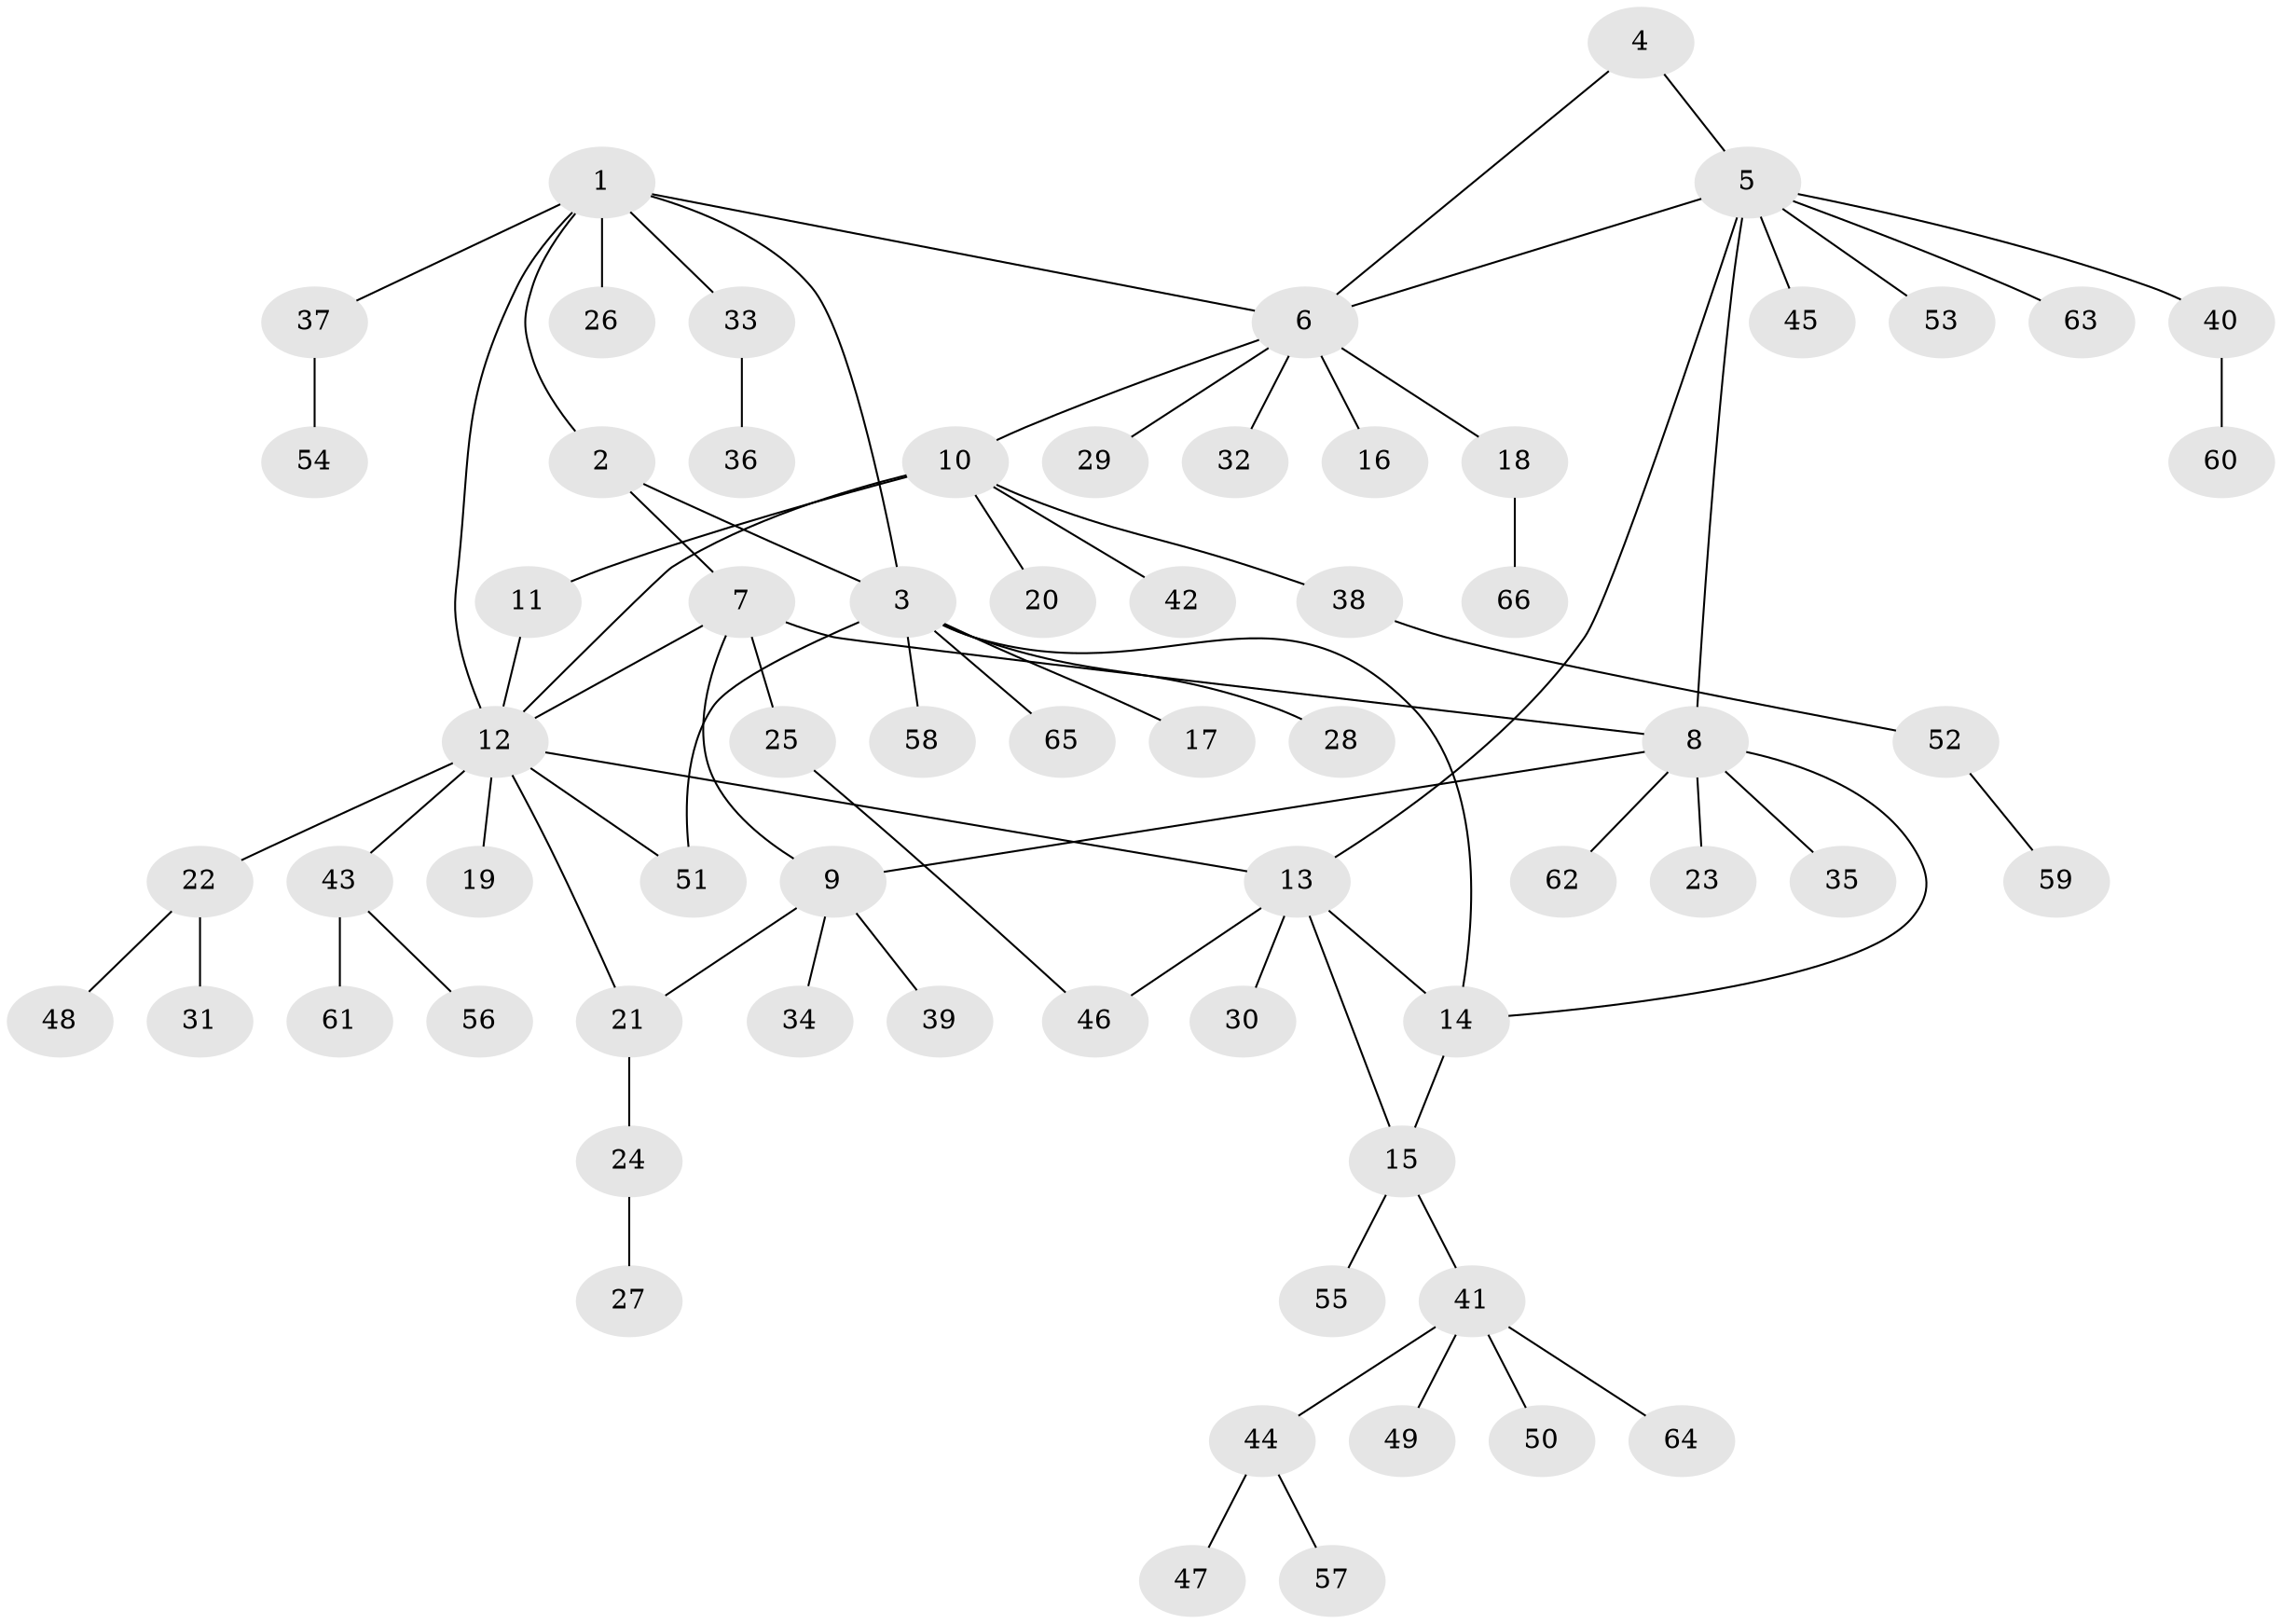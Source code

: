 // coarse degree distribution, {6: 0.10256410256410256, 7: 0.02564102564102564, 5: 0.05128205128205128, 11: 0.02564102564102564, 1: 0.717948717948718, 2: 0.05128205128205128, 4: 0.02564102564102564}
// Generated by graph-tools (version 1.1) at 2025/57/03/04/25 21:57:30]
// undirected, 66 vertices, 79 edges
graph export_dot {
graph [start="1"]
  node [color=gray90,style=filled];
  1;
  2;
  3;
  4;
  5;
  6;
  7;
  8;
  9;
  10;
  11;
  12;
  13;
  14;
  15;
  16;
  17;
  18;
  19;
  20;
  21;
  22;
  23;
  24;
  25;
  26;
  27;
  28;
  29;
  30;
  31;
  32;
  33;
  34;
  35;
  36;
  37;
  38;
  39;
  40;
  41;
  42;
  43;
  44;
  45;
  46;
  47;
  48;
  49;
  50;
  51;
  52;
  53;
  54;
  55;
  56;
  57;
  58;
  59;
  60;
  61;
  62;
  63;
  64;
  65;
  66;
  1 -- 2;
  1 -- 3;
  1 -- 6;
  1 -- 12;
  1 -- 26;
  1 -- 33;
  1 -- 37;
  2 -- 3;
  2 -- 7;
  3 -- 14;
  3 -- 17;
  3 -- 28;
  3 -- 51;
  3 -- 58;
  3 -- 65;
  4 -- 5;
  4 -- 6;
  5 -- 6;
  5 -- 8;
  5 -- 13;
  5 -- 40;
  5 -- 45;
  5 -- 53;
  5 -- 63;
  6 -- 10;
  6 -- 16;
  6 -- 18;
  6 -- 29;
  6 -- 32;
  7 -- 8;
  7 -- 9;
  7 -- 12;
  7 -- 25;
  8 -- 9;
  8 -- 14;
  8 -- 23;
  8 -- 35;
  8 -- 62;
  9 -- 21;
  9 -- 34;
  9 -- 39;
  10 -- 11;
  10 -- 12;
  10 -- 20;
  10 -- 38;
  10 -- 42;
  11 -- 12;
  12 -- 13;
  12 -- 19;
  12 -- 21;
  12 -- 22;
  12 -- 43;
  12 -- 51;
  13 -- 14;
  13 -- 15;
  13 -- 30;
  13 -- 46;
  14 -- 15;
  15 -- 41;
  15 -- 55;
  18 -- 66;
  21 -- 24;
  22 -- 31;
  22 -- 48;
  24 -- 27;
  25 -- 46;
  33 -- 36;
  37 -- 54;
  38 -- 52;
  40 -- 60;
  41 -- 44;
  41 -- 49;
  41 -- 50;
  41 -- 64;
  43 -- 56;
  43 -- 61;
  44 -- 47;
  44 -- 57;
  52 -- 59;
}
